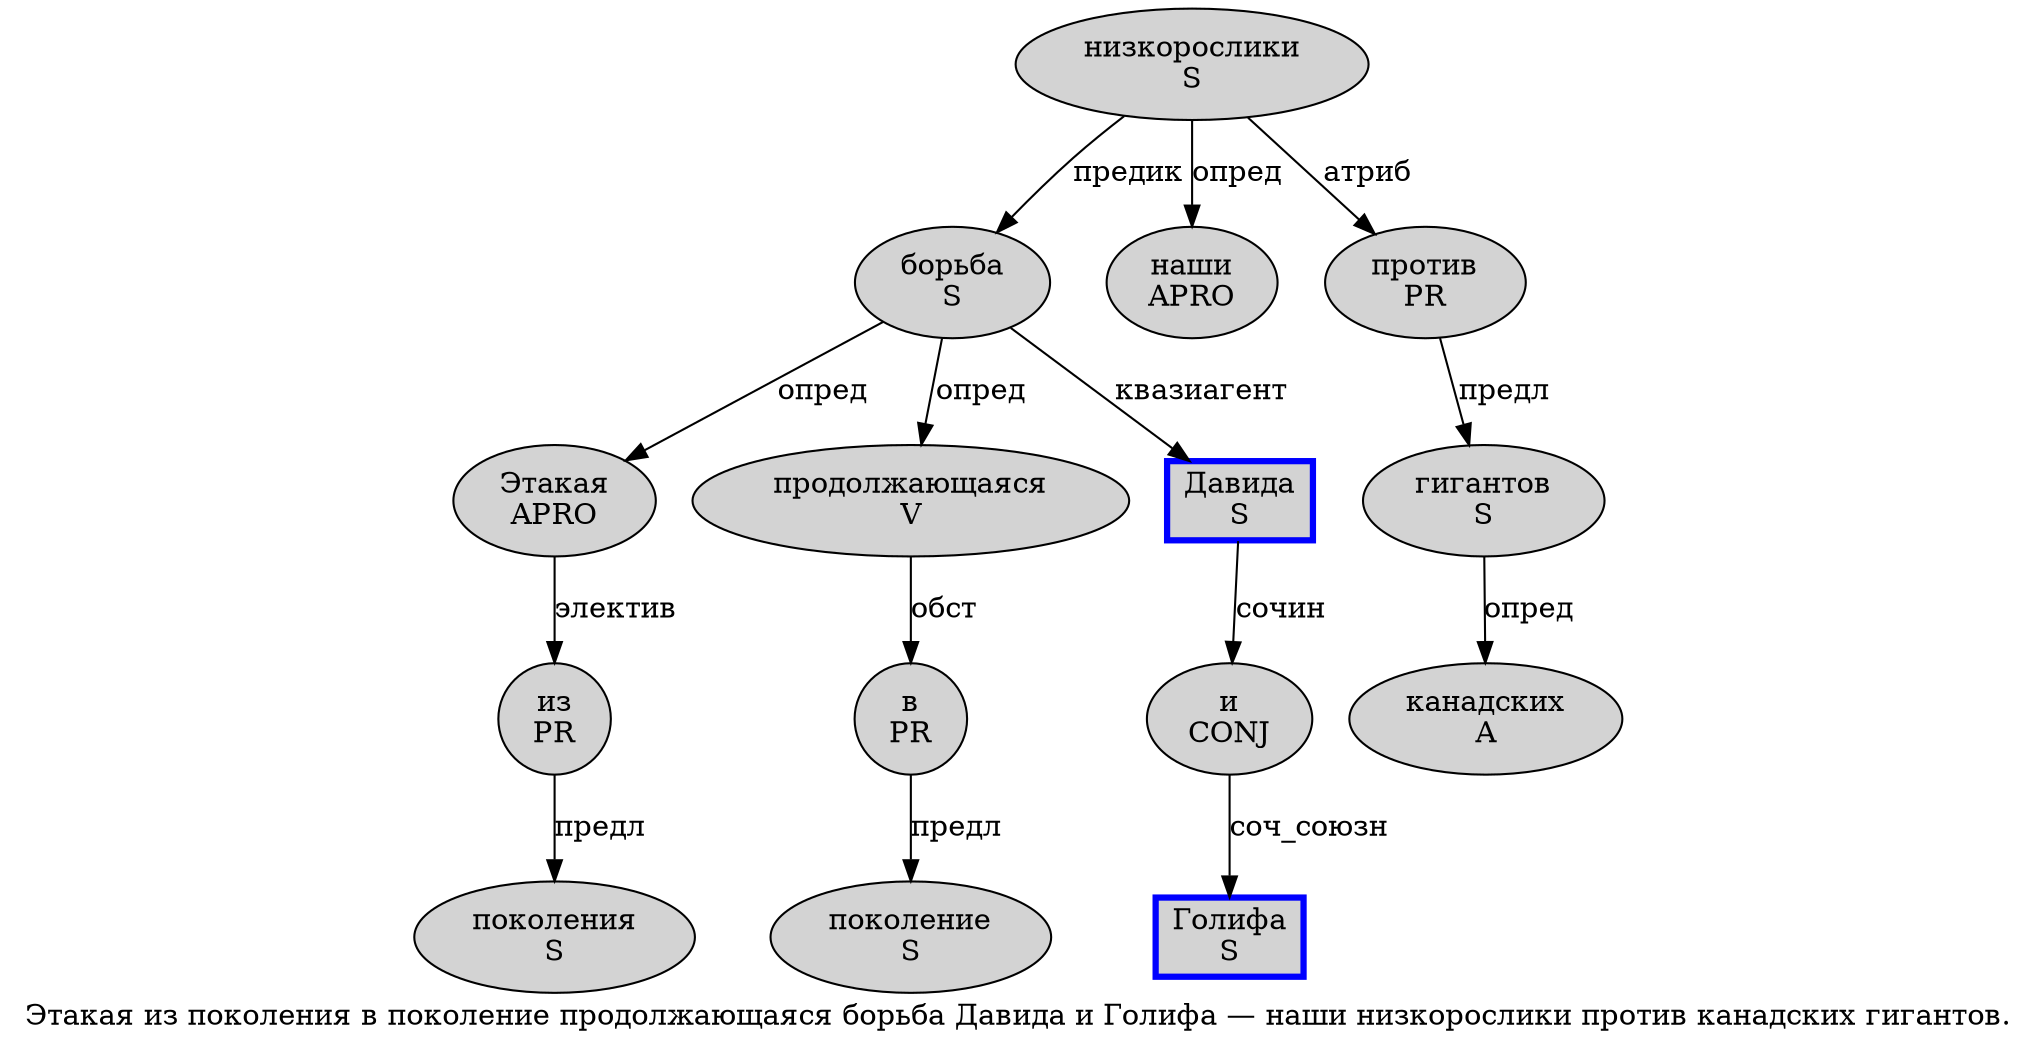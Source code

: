digraph SENTENCE_3633 {
	graph [label="Этакая из поколения в поколение продолжающаяся борьба Давида и Голифа — наши низкорослики против канадских гигантов."]
	node [style=filled]
		0 [label="Этакая
APRO" color="" fillcolor=lightgray penwidth=1 shape=ellipse]
		1 [label="из
PR" color="" fillcolor=lightgray penwidth=1 shape=ellipse]
		2 [label="поколения
S" color="" fillcolor=lightgray penwidth=1 shape=ellipse]
		3 [label="в
PR" color="" fillcolor=lightgray penwidth=1 shape=ellipse]
		4 [label="поколение
S" color="" fillcolor=lightgray penwidth=1 shape=ellipse]
		5 [label="продолжающаяся
V" color="" fillcolor=lightgray penwidth=1 shape=ellipse]
		6 [label="борьба
S" color="" fillcolor=lightgray penwidth=1 shape=ellipse]
		7 [label="Давида
S" color=blue fillcolor=lightgray penwidth=3 shape=box]
		8 [label="и
CONJ" color="" fillcolor=lightgray penwidth=1 shape=ellipse]
		9 [label="Голифа
S" color=blue fillcolor=lightgray penwidth=3 shape=box]
		11 [label="наши
APRO" color="" fillcolor=lightgray penwidth=1 shape=ellipse]
		12 [label="низкорослики
S" color="" fillcolor=lightgray penwidth=1 shape=ellipse]
		13 [label="против
PR" color="" fillcolor=lightgray penwidth=1 shape=ellipse]
		14 [label="канадских
A" color="" fillcolor=lightgray penwidth=1 shape=ellipse]
		15 [label="гигантов
S" color="" fillcolor=lightgray penwidth=1 shape=ellipse]
			5 -> 3 [label="обст"]
			0 -> 1 [label="электив"]
			8 -> 9 [label="соч_союзн"]
			13 -> 15 [label="предл"]
			3 -> 4 [label="предл"]
			7 -> 8 [label="сочин"]
			1 -> 2 [label="предл"]
			6 -> 0 [label="опред"]
			6 -> 5 [label="опред"]
			6 -> 7 [label="квазиагент"]
			12 -> 6 [label="предик"]
			12 -> 11 [label="опред"]
			12 -> 13 [label="атриб"]
			15 -> 14 [label="опред"]
}